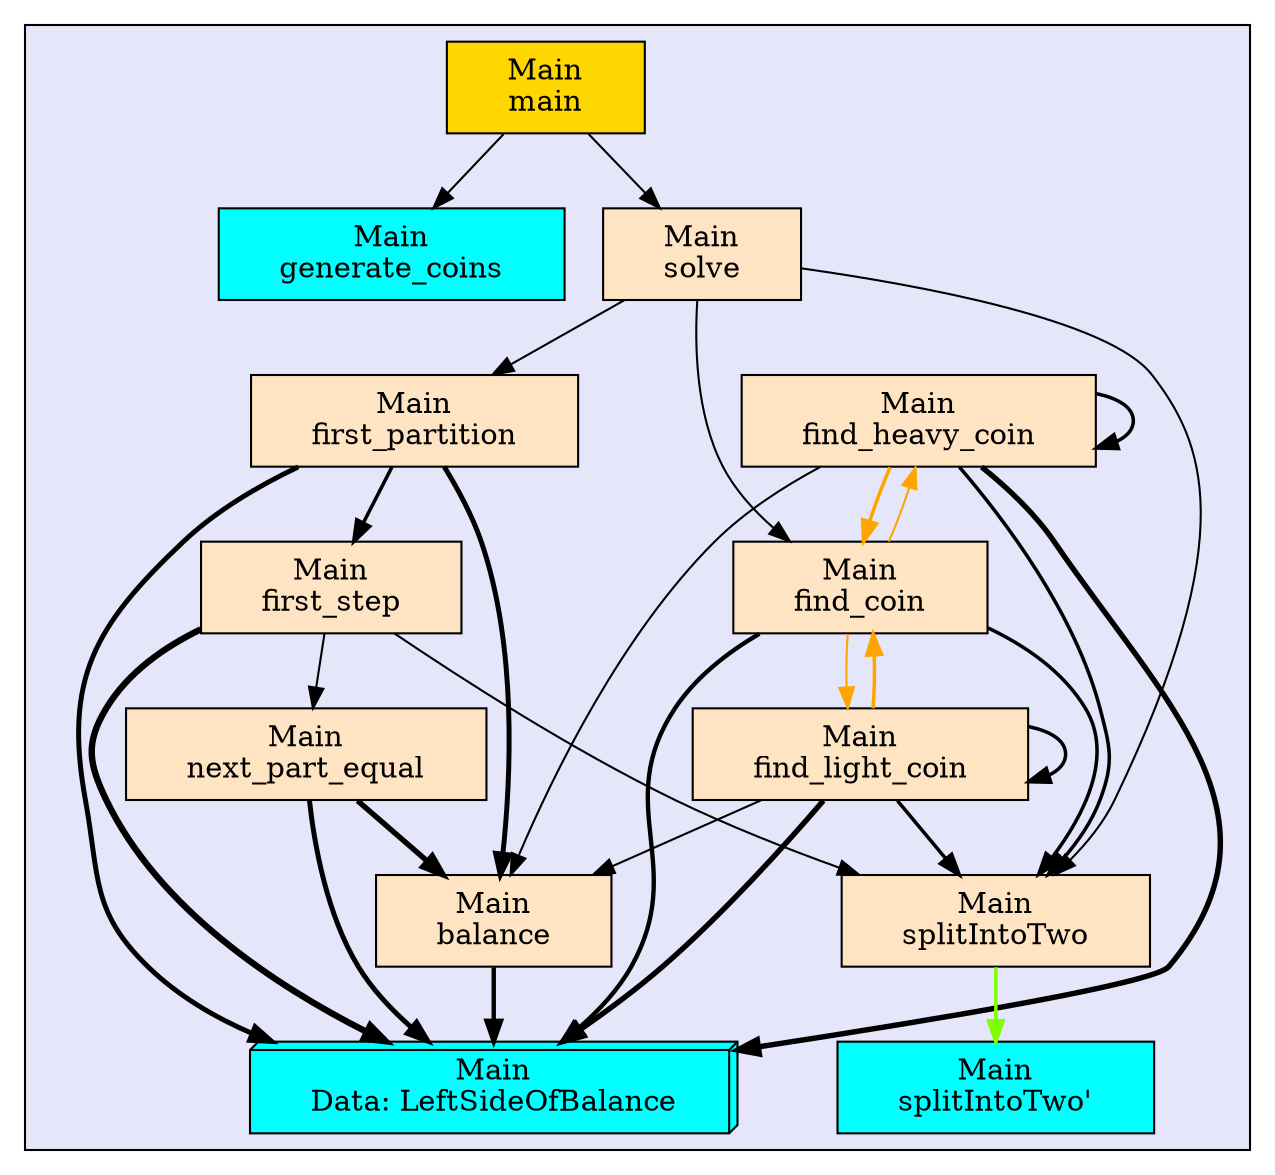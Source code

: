 digraph "Chinese Whispers module suggestions" {
    node [margin="0.4,0.1"
         ,style=filled];
    subgraph cluster_1 {
        graph [style=filled
              ,fillcolor=lavender];
        1 [label="Main\nData: LeftSideOfBalance"
          ,shape=box3d
          ,fillcolor=cyan
          ,style="filled,solid"];
        4 [label="Main\nbalance"
          ,shape=box
          ,fillcolor=bisque
          ,style="filled,solid"];
        5 [label="Main\nfind_coin"
          ,shape=box
          ,fillcolor=bisque
          ,style="filled,solid"];
        6 [label="Main\nfind_heavy_coin"
          ,shape=box
          ,fillcolor=bisque
          ,style="filled,solid"];
        7 [label="Main\nfind_light_coin"
          ,shape=box
          ,fillcolor=bisque
          ,style="filled,solid"];
        8 [label="Main\nfirst_partition"
          ,shape=box
          ,fillcolor=bisque
          ,style="filled,solid"];
        9 [label="Main\nfirst_step"
          ,shape=box
          ,fillcolor=bisque
          ,style="filled,solid"];
        10 [label="Main\ngenerate_coins"
           ,shape=box
           ,fillcolor=cyan
           ,style="filled,solid"];
        11 [label="Main\nmain"
           ,shape=box
           ,fillcolor=gold
           ,style="filled,solid"];
        12 [label="Main\nnext_part_equal"
           ,shape=box
           ,fillcolor=bisque
           ,style="filled,solid"];
        13 [label="Main\nsolve"
           ,shape=box
           ,fillcolor=bisque
           ,style="filled,solid"];
        14 [label="Main\nsplitIntoTwo"
           ,shape=box
           ,fillcolor=bisque
           ,style="filled,solid"];
        15 [label="Main\nsplitIntoTwo'"
           ,shape=box
           ,fillcolor=cyan
           ,style="filled,solid"];
    }
    4 -> 1 [penwidth=2.09861228866811
           ,color=black];
    5 -> 1 [penwidth=2.09861228866811
           ,color=black];
    5 -> 6 [penwidth=1
           ,color=orange];
    5 -> 7 [penwidth=1
           ,color=orange];
    5 -> 14 [penwidth=1.6931471805599454
            ,color=black];
    6 -> 1 [penwidth=2.6094379124341005
           ,color=black];
    6 -> 4 [penwidth=1,color=black];
    6 -> 5 [penwidth=1.6931471805599454
           ,color=orange];
    6 -> 6 [penwidth=1.6931471805599454
           ,color=black];
    6 -> 14 [penwidth=1.6931471805599454
            ,color=black];
    7 -> 1 [penwidth=2.6094379124341005
           ,color=black];
    7 -> 4 [penwidth=1,color=black];
    7 -> 5 [penwidth=1.6931471805599454
           ,color=orange];
    7 -> 7 [penwidth=1.6931471805599454
           ,color=black];
    7 -> 14 [penwidth=1.6931471805599454
            ,color=black];
    8 -> 1 [penwidth=2.386294361119891
           ,color=black];
    8 -> 4 [penwidth=2.386294361119891
           ,color=black];
    8 -> 9 [penwidth=1.6931471805599454
           ,color=black];
    9 -> 1 [penwidth=3.0794415416798357
           ,color=black];
    9 -> 12 [penwidth=1
            ,color=black];
    9 -> 14 [penwidth=1
            ,color=black];
    11 -> 10 [penwidth=1
             ,color=black];
    11 -> 13 [penwidth=1
             ,color=black];
    12 -> 1 [penwidth=2.386294361119891
            ,color=black];
    12 -> 4 [penwidth=2.6094379124341005
            ,color=black];
    13 -> 5 [penwidth=1
            ,color=black];
    13 -> 8 [penwidth=1
            ,color=black];
    13 -> 14 [penwidth=1
             ,color=black];
    14 -> 15 [penwidth=1.6931471805599454
             ,color=chartreuse];
}

